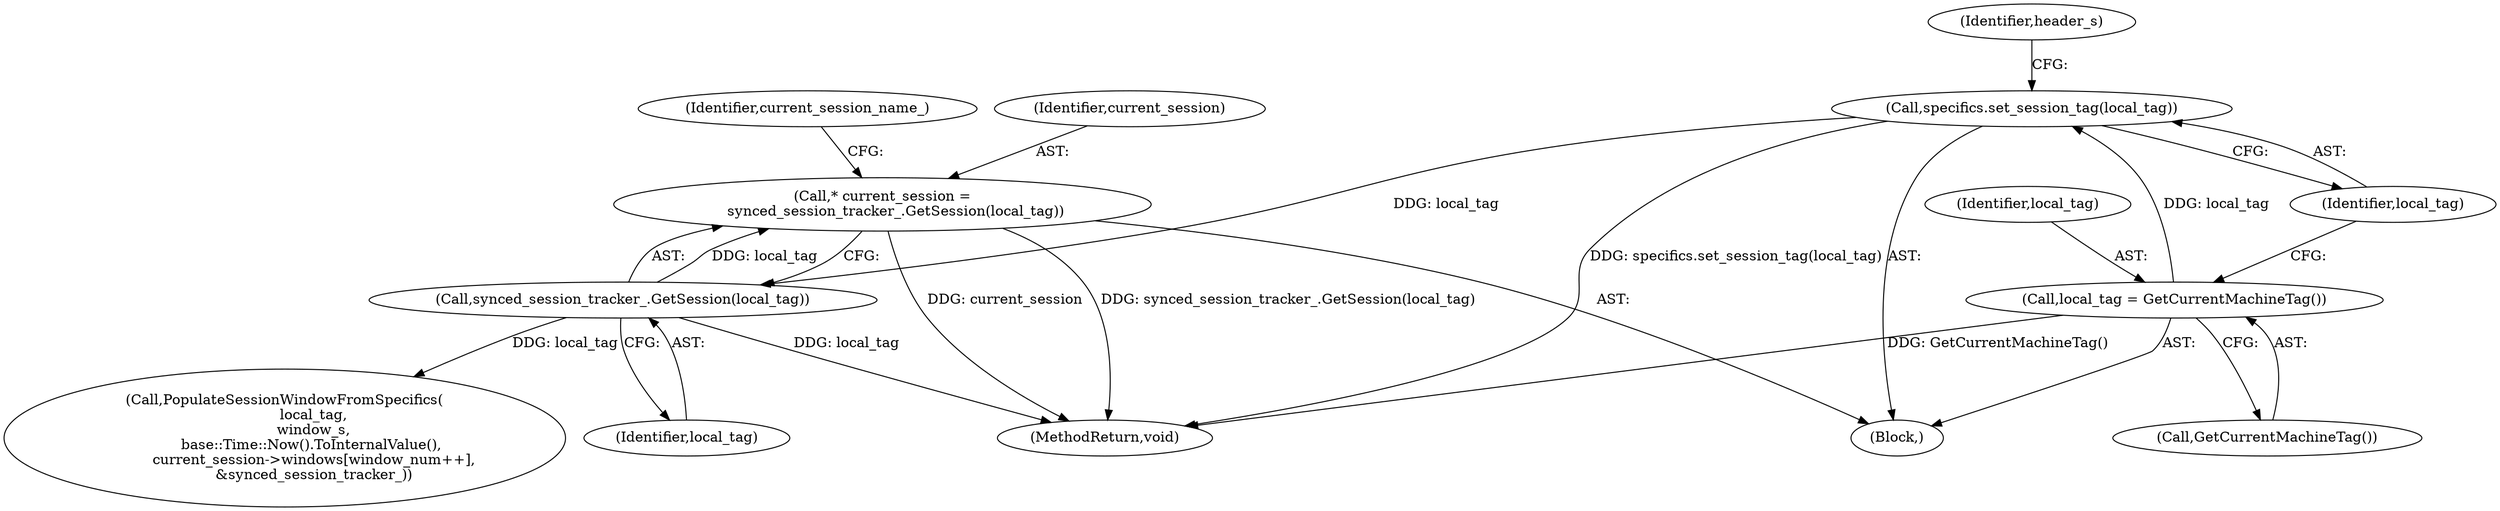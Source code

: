 digraph "0_Chrome_19190765882e272a6a2162c89acdb29110f7e3cf_11@pointer" {
"1000117" [label="(Call,* current_session =\n      synced_session_tracker_.GetSession(local_tag))"];
"1000119" [label="(Call,synced_session_tracker_.GetSession(local_tag))"];
"1000110" [label="(Call,specifics.set_session_tag(local_tag))"];
"1000106" [label="(Call,local_tag = GetCurrentMachineTag())"];
"1000108" [label="(Call,GetCurrentMachineTag())"];
"1000122" [label="(Identifier,current_session_name_)"];
"1000102" [label="(Block,)"];
"1000117" [label="(Call,* current_session =\n      synced_session_tracker_.GetSession(local_tag))"];
"1000110" [label="(Call,specifics.set_session_tag(local_tag))"];
"1000111" [label="(Identifier,local_tag)"];
"1000242" [label="(Call,PopulateSessionWindowFromSpecifics(\n             local_tag,\n             window_s,\n            base::Time::Now().ToInternalValue(),\n             current_session->windows[window_num++],\n             &synced_session_tracker_))"];
"1000119" [label="(Call,synced_session_tracker_.GetSession(local_tag))"];
"1000106" [label="(Call,local_tag = GetCurrentMachineTag())"];
"1000107" [label="(Identifier,local_tag)"];
"1000118" [label="(Identifier,current_session)"];
"1000271" [label="(MethodReturn,void)"];
"1000120" [label="(Identifier,local_tag)"];
"1000114" [label="(Identifier,header_s)"];
"1000117" -> "1000102"  [label="AST: "];
"1000117" -> "1000119"  [label="CFG: "];
"1000118" -> "1000117"  [label="AST: "];
"1000119" -> "1000117"  [label="AST: "];
"1000122" -> "1000117"  [label="CFG: "];
"1000117" -> "1000271"  [label="DDG: current_session"];
"1000117" -> "1000271"  [label="DDG: synced_session_tracker_.GetSession(local_tag)"];
"1000119" -> "1000117"  [label="DDG: local_tag"];
"1000119" -> "1000120"  [label="CFG: "];
"1000120" -> "1000119"  [label="AST: "];
"1000119" -> "1000271"  [label="DDG: local_tag"];
"1000110" -> "1000119"  [label="DDG: local_tag"];
"1000119" -> "1000242"  [label="DDG: local_tag"];
"1000110" -> "1000102"  [label="AST: "];
"1000110" -> "1000111"  [label="CFG: "];
"1000111" -> "1000110"  [label="AST: "];
"1000114" -> "1000110"  [label="CFG: "];
"1000110" -> "1000271"  [label="DDG: specifics.set_session_tag(local_tag)"];
"1000106" -> "1000110"  [label="DDG: local_tag"];
"1000106" -> "1000102"  [label="AST: "];
"1000106" -> "1000108"  [label="CFG: "];
"1000107" -> "1000106"  [label="AST: "];
"1000108" -> "1000106"  [label="AST: "];
"1000111" -> "1000106"  [label="CFG: "];
"1000106" -> "1000271"  [label="DDG: GetCurrentMachineTag()"];
}
